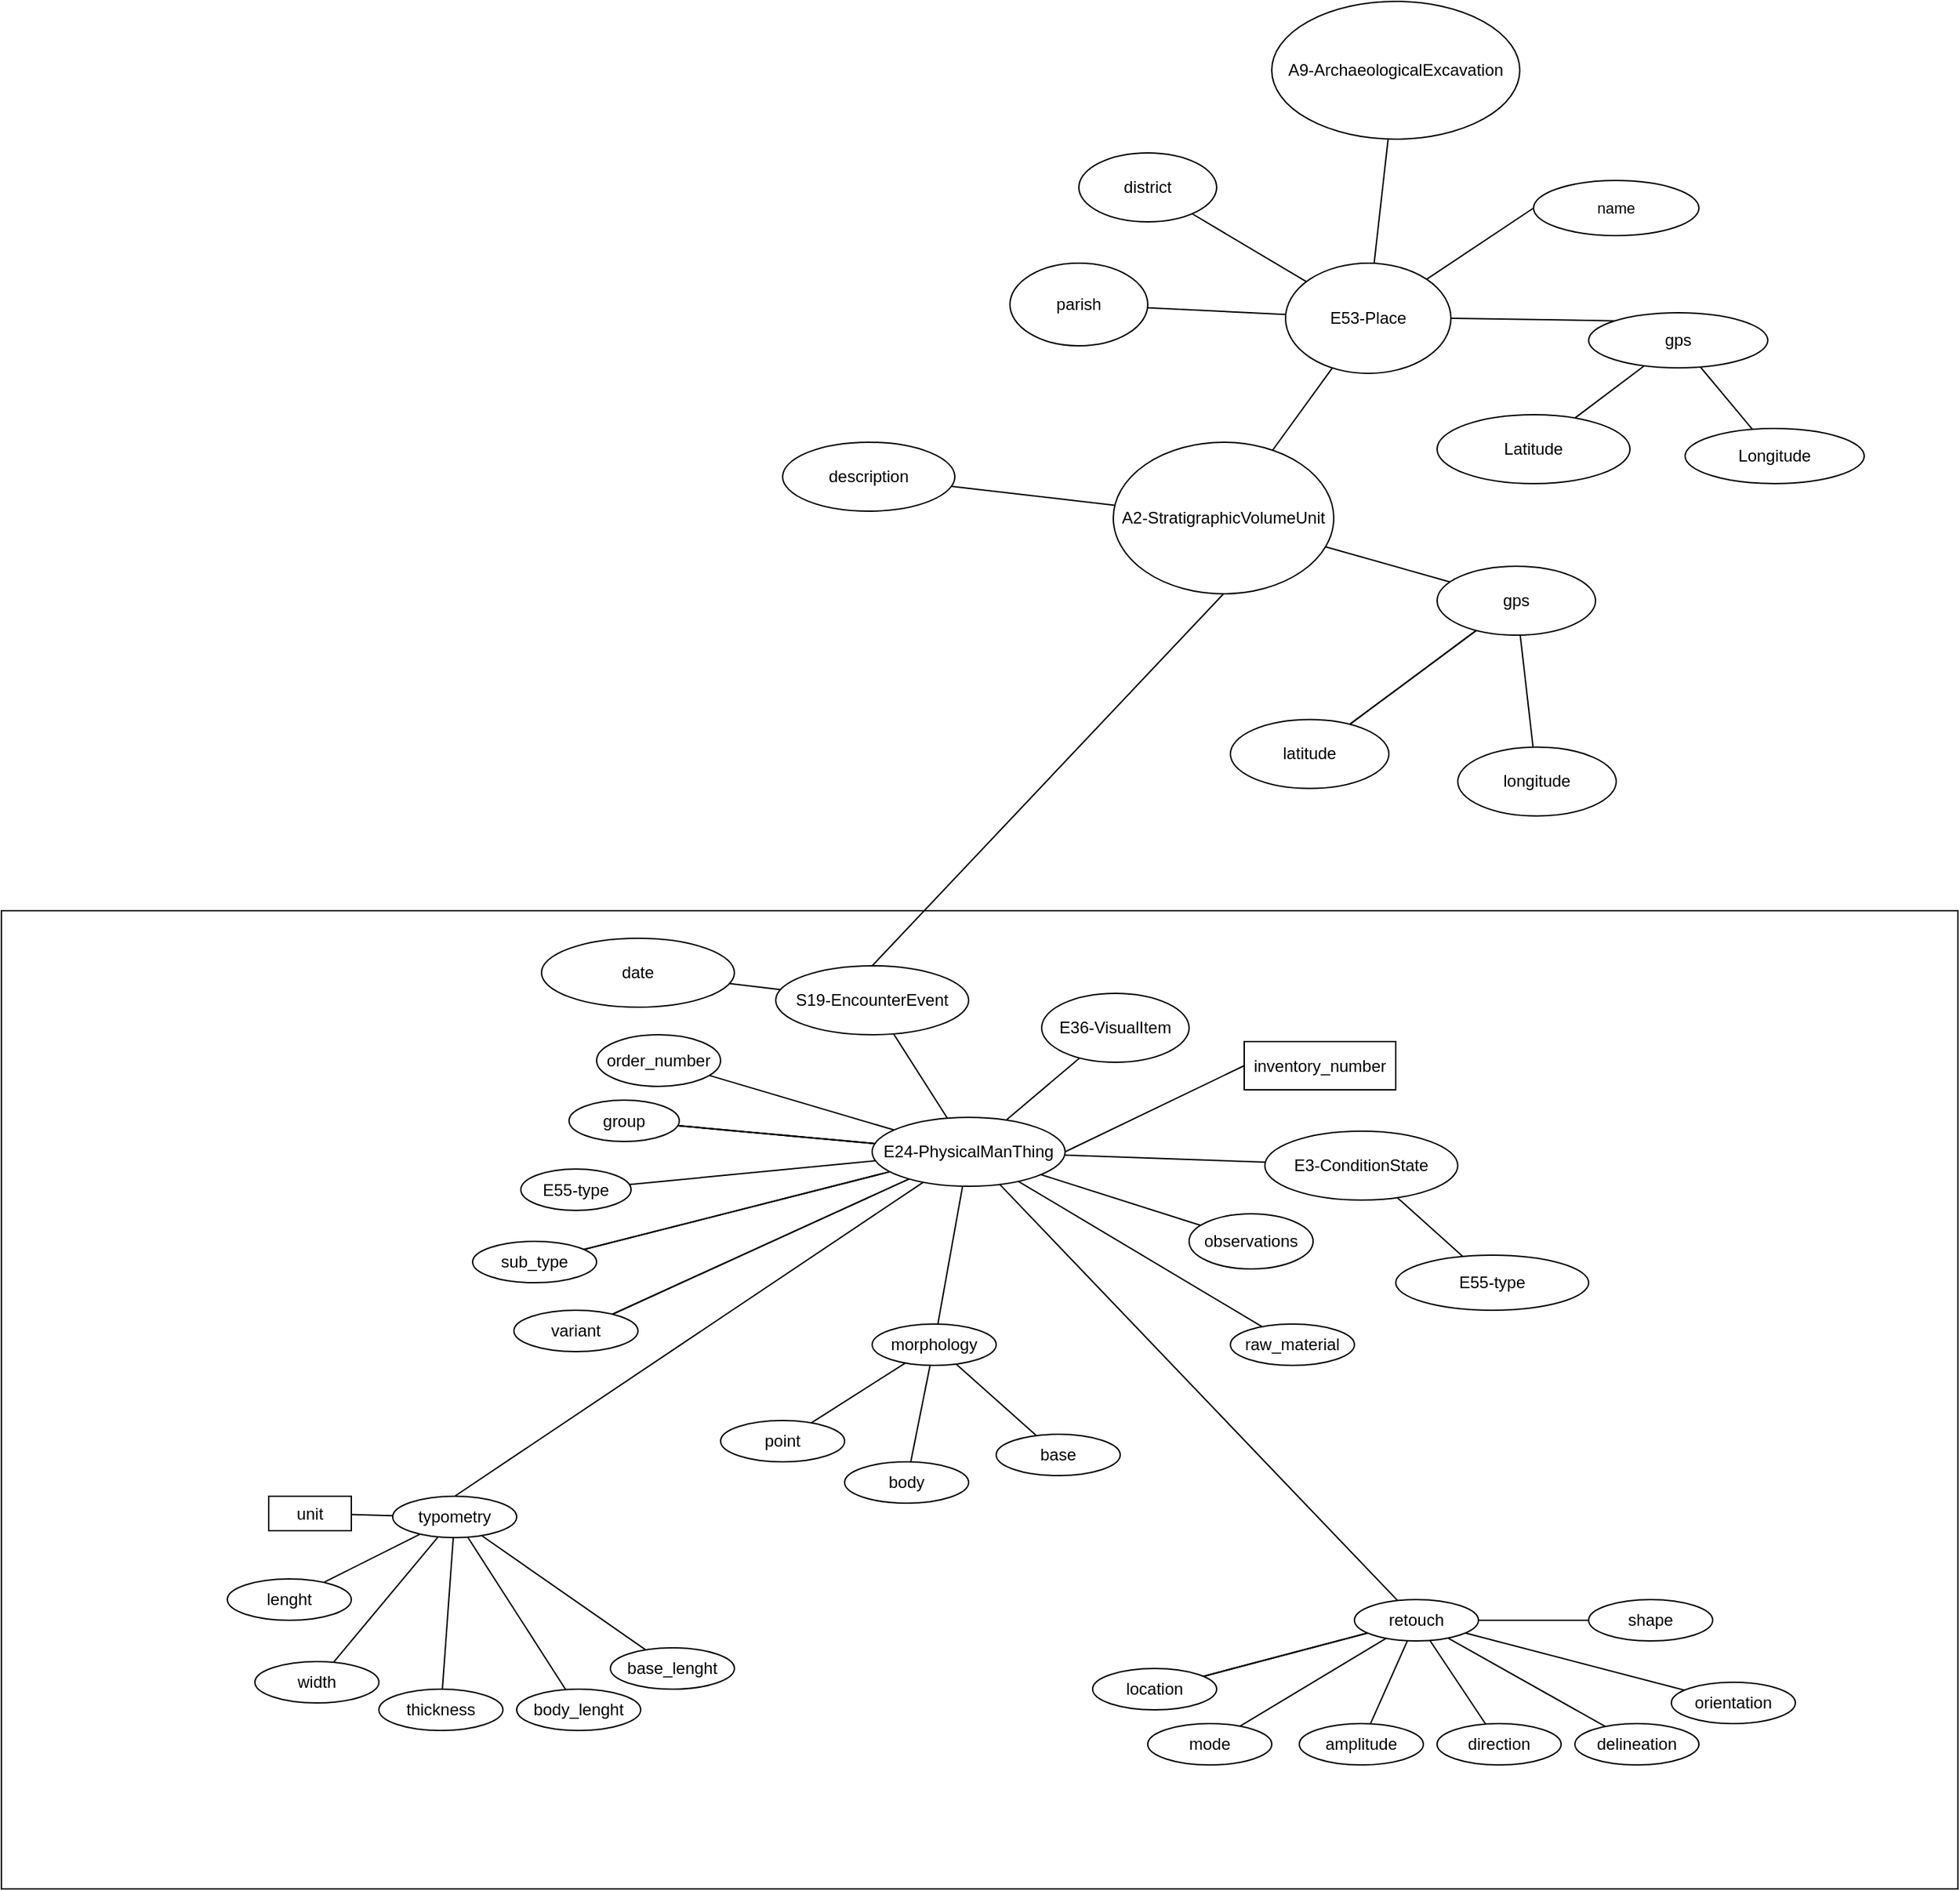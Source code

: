 <mxfile version="20.8.20" type="github"><diagram name="Page-1" id="HiLPwUK-q3b-1YVft8xq"><mxGraphModel dx="2381" dy="2003" grid="1" gridSize="10" guides="1" tooltips="1" connect="1" arrows="1" fold="1" page="1" pageScale="1" pageWidth="827" pageHeight="1169" math="0" shadow="0"><root><mxCell id="0"/><mxCell id="1" parent="0"/><mxCell id="mHstoLlG_onzl9FTiaF4-1" value="" style="rounded=0;whiteSpace=wrap;html=1;" parent="1" vertex="1"><mxGeometry x="-272" y="-300" width="1420" height="710" as="geometry"/></mxCell><mxCell id="E0TYv7SwkFv2pToRy3gI-8" value="" style="edgeStyle=none;shape=connector;rounded=0;orthogonalLoop=1;jettySize=auto;html=1;labelBackgroundColor=default;strokeColor=default;fontFamily=Helvetica;fontSize=11;fontColor=default;endArrow=none;" parent="1" source="E0TYv7SwkFv2pToRy3gI-1" target="E0TYv7SwkFv2pToRy3gI-7" edge="1"><mxGeometry relative="1" as="geometry"/></mxCell><mxCell id="E0TYv7SwkFv2pToRy3gI-10" value="" style="edgeStyle=none;shape=connector;rounded=0;orthogonalLoop=1;jettySize=auto;html=1;labelBackgroundColor=default;strokeColor=default;fontFamily=Helvetica;fontSize=11;fontColor=default;endArrow=none;" parent="1" source="E0TYv7SwkFv2pToRy3gI-1" target="E0TYv7SwkFv2pToRy3gI-9" edge="1"><mxGeometry relative="1" as="geometry"/></mxCell><mxCell id="E0TYv7SwkFv2pToRy3gI-11" value="" style="edgeStyle=none;shape=connector;rounded=0;orthogonalLoop=1;jettySize=auto;html=1;labelBackgroundColor=default;strokeColor=default;fontFamily=Helvetica;fontSize=11;fontColor=default;endArrow=none;" parent="1" source="E0TYv7SwkFv2pToRy3gI-1" target="E0TYv7SwkFv2pToRy3gI-9" edge="1"><mxGeometry relative="1" as="geometry"/></mxCell><mxCell id="E0TYv7SwkFv2pToRy3gI-12" value="" style="edgeStyle=none;shape=connector;rounded=0;orthogonalLoop=1;jettySize=auto;html=1;labelBackgroundColor=default;strokeColor=default;fontFamily=Helvetica;fontSize=11;fontColor=default;endArrow=none;" parent="1" source="E0TYv7SwkFv2pToRy3gI-1" target="E0TYv7SwkFv2pToRy3gI-9" edge="1"><mxGeometry relative="1" as="geometry"/></mxCell><mxCell id="E0TYv7SwkFv2pToRy3gI-14" value="" style="edgeStyle=none;shape=connector;rounded=0;orthogonalLoop=1;jettySize=auto;html=1;labelBackgroundColor=default;strokeColor=default;fontFamily=Helvetica;fontSize=11;fontColor=default;endArrow=none;" parent="1" source="E0TYv7SwkFv2pToRy3gI-1" target="E0TYv7SwkFv2pToRy3gI-13" edge="1"><mxGeometry relative="1" as="geometry"/></mxCell><mxCell id="E0TYv7SwkFv2pToRy3gI-16" value="" style="edgeStyle=none;shape=connector;rounded=0;orthogonalLoop=1;jettySize=auto;html=1;labelBackgroundColor=default;strokeColor=default;fontFamily=Helvetica;fontSize=11;fontColor=default;endArrow=none;" parent="1" source="E0TYv7SwkFv2pToRy3gI-1" target="E0TYv7SwkFv2pToRy3gI-15" edge="1"><mxGeometry relative="1" as="geometry"/></mxCell><mxCell id="E0TYv7SwkFv2pToRy3gI-17" value="" style="edgeStyle=none;shape=connector;rounded=0;orthogonalLoop=1;jettySize=auto;html=1;labelBackgroundColor=default;strokeColor=default;fontFamily=Helvetica;fontSize=11;fontColor=default;endArrow=none;" parent="1" source="E0TYv7SwkFv2pToRy3gI-1" target="E0TYv7SwkFv2pToRy3gI-15" edge="1"><mxGeometry relative="1" as="geometry"/></mxCell><mxCell id="E0TYv7SwkFv2pToRy3gI-24" value="" style="edgeStyle=none;shape=connector;rounded=0;orthogonalLoop=1;jettySize=auto;html=1;labelBackgroundColor=default;strokeColor=default;fontFamily=Helvetica;fontSize=11;fontColor=default;endArrow=none;" parent="1" source="E0TYv7SwkFv2pToRy3gI-1" target="E0TYv7SwkFv2pToRy3gI-22" edge="1"><mxGeometry relative="1" as="geometry"/></mxCell><mxCell id="E0TYv7SwkFv2pToRy3gI-25" value="" style="edgeStyle=none;shape=connector;rounded=0;orthogonalLoop=1;jettySize=auto;html=1;labelBackgroundColor=default;strokeColor=default;fontFamily=Helvetica;fontSize=11;fontColor=default;endArrow=none;" parent="1" source="E0TYv7SwkFv2pToRy3gI-1" target="E0TYv7SwkFv2pToRy3gI-22" edge="1"><mxGeometry relative="1" as="geometry"/></mxCell><mxCell id="E0TYv7SwkFv2pToRy3gI-27" value="" style="edgeStyle=none;shape=connector;rounded=0;orthogonalLoop=1;jettySize=auto;html=1;labelBackgroundColor=default;strokeColor=default;fontFamily=Helvetica;fontSize=11;fontColor=default;endArrow=none;" parent="1" source="E0TYv7SwkFv2pToRy3gI-1" target="E0TYv7SwkFv2pToRy3gI-26" edge="1"><mxGeometry relative="1" as="geometry"/></mxCell><mxCell id="E0TYv7SwkFv2pToRy3gI-73" value="" style="edgeStyle=none;shape=connector;rounded=0;orthogonalLoop=1;jettySize=auto;html=1;labelBackgroundColor=default;strokeColor=default;fontFamily=Helvetica;fontSize=11;fontColor=default;endArrow=none;" parent="1" source="E0TYv7SwkFv2pToRy3gI-1" target="E0TYv7SwkFv2pToRy3gI-72" edge="1"><mxGeometry relative="1" as="geometry"/></mxCell><mxCell id="E0TYv7SwkFv2pToRy3gI-75" value="" style="edgeStyle=none;shape=connector;rounded=0;orthogonalLoop=1;jettySize=auto;html=1;labelBackgroundColor=default;strokeColor=default;fontFamily=Helvetica;fontSize=11;fontColor=default;endArrow=none;" parent="1" source="E0TYv7SwkFv2pToRy3gI-1" target="E0TYv7SwkFv2pToRy3gI-74" edge="1"><mxGeometry relative="1" as="geometry"/></mxCell><mxCell id="mHstoLlG_onzl9FTiaF4-12" value="" style="edgeStyle=none;shape=connector;rounded=0;orthogonalLoop=1;jettySize=auto;html=1;labelBackgroundColor=default;strokeColor=default;fontFamily=Helvetica;fontSize=11;fontColor=default;endArrow=none;" parent="1" source="E0TYv7SwkFv2pToRy3gI-1" target="mHstoLlG_onzl9FTiaF4-11" edge="1"><mxGeometry relative="1" as="geometry"/></mxCell><mxCell id="mHstoLlG_onzl9FTiaF4-15" value="" style="edgeStyle=none;shape=connector;rounded=0;orthogonalLoop=1;jettySize=auto;html=1;labelBackgroundColor=default;strokeColor=default;fontFamily=Helvetica;fontSize=11;fontColor=default;endArrow=none;" parent="1" source="E0TYv7SwkFv2pToRy3gI-1" target="mHstoLlG_onzl9FTiaF4-14" edge="1"><mxGeometry relative="1" as="geometry"/></mxCell><mxCell id="E0TYv7SwkFv2pToRy3gI-1" value="E24-PhysicalManThing" style="ellipse;whiteSpace=wrap;html=1;" parent="1" vertex="1"><mxGeometry x="360" y="-150" width="140" height="50" as="geometry"/></mxCell><mxCell id="E0TYv7SwkFv2pToRy3gI-2" value="inventory_number" style="whiteSpace=wrap;html=1;" parent="1" vertex="1"><mxGeometry x="630" y="-205" width="110" height="35" as="geometry"/></mxCell><mxCell id="E0TYv7SwkFv2pToRy3gI-6" value="" style="endArrow=none;html=1;rounded=0;exitX=1;exitY=0.5;exitDx=0;exitDy=0;entryX=0;entryY=0.5;entryDx=0;entryDy=0;" parent="1" source="E0TYv7SwkFv2pToRy3gI-1" target="E0TYv7SwkFv2pToRy3gI-2" edge="1"><mxGeometry width="50" height="50" relative="1" as="geometry"><mxPoint x="500" y="-90" as="sourcePoint"/><mxPoint x="550" y="-140" as="targetPoint"/></mxGeometry></mxCell><mxCell id="E0TYv7SwkFv2pToRy3gI-7" value="order_number" style="ellipse;whiteSpace=wrap;html=1;" parent="1" vertex="1"><mxGeometry x="160" y="-210" width="90" height="37.5" as="geometry"/></mxCell><mxCell id="E0TYv7SwkFv2pToRy3gI-9" value="group" style="ellipse;whiteSpace=wrap;html=1;" parent="1" vertex="1"><mxGeometry x="140" y="-162.5" width="80" height="30" as="geometry"/></mxCell><mxCell id="E0TYv7SwkFv2pToRy3gI-13" value="E55-type" style="ellipse;whiteSpace=wrap;html=1;" parent="1" vertex="1"><mxGeometry x="105" y="-112.5" width="80" height="30" as="geometry"/></mxCell><mxCell id="E0TYv7SwkFv2pToRy3gI-15" value="sub_type" style="ellipse;whiteSpace=wrap;html=1;" parent="1" vertex="1"><mxGeometry x="70" y="-60" width="90" height="30" as="geometry"/></mxCell><mxCell id="E0TYv7SwkFv2pToRy3gI-20" style="edgeStyle=none;shape=connector;rounded=0;orthogonalLoop=1;jettySize=auto;html=1;exitX=0.5;exitY=1;exitDx=0;exitDy=0;labelBackgroundColor=default;strokeColor=default;fontFamily=Helvetica;fontSize=11;fontColor=default;endArrow=none;" parent="1" source="E0TYv7SwkFv2pToRy3gI-15" target="E0TYv7SwkFv2pToRy3gI-15" edge="1"><mxGeometry relative="1" as="geometry"/></mxCell><mxCell id="E0TYv7SwkFv2pToRy3gI-22" value="variant" style="ellipse;whiteSpace=wrap;html=1;direction=west;" parent="1" vertex="1"><mxGeometry x="100" y="-10" width="90" height="30" as="geometry"/></mxCell><mxCell id="E0TYv7SwkFv2pToRy3gI-31" value="" style="edgeStyle=none;shape=connector;rounded=0;orthogonalLoop=1;jettySize=auto;html=1;labelBackgroundColor=default;strokeColor=default;fontFamily=Helvetica;fontSize=11;fontColor=default;endArrow=none;entryX=0.5;entryY=0;entryDx=0;entryDy=0;" parent="1" source="E0TYv7SwkFv2pToRy3gI-1" target="E0TYv7SwkFv2pToRy3gI-28" edge="1"><mxGeometry relative="1" as="geometry"><mxPoint x="191.878" y="131.892" as="targetPoint"/></mxGeometry></mxCell><mxCell id="E0TYv7SwkFv2pToRy3gI-33" value="" style="edgeStyle=none;shape=connector;rounded=0;orthogonalLoop=1;jettySize=auto;html=1;labelBackgroundColor=default;strokeColor=default;fontFamily=Helvetica;fontSize=11;fontColor=default;endArrow=none;" parent="1" source="E0TYv7SwkFv2pToRy3gI-1" target="E0TYv7SwkFv2pToRy3gI-32" edge="1"><mxGeometry relative="1" as="geometry"/></mxCell><mxCell id="E0TYv7SwkFv2pToRy3gI-35" value="" style="edgeStyle=none;shape=connector;rounded=0;orthogonalLoop=1;jettySize=auto;html=1;labelBackgroundColor=default;strokeColor=default;fontFamily=Helvetica;fontSize=11;fontColor=default;endArrow=none;" parent="1" source="E0TYv7SwkFv2pToRy3gI-1" target="E0TYv7SwkFv2pToRy3gI-34" edge="1"><mxGeometry relative="1" as="geometry"/></mxCell><mxCell id="E0TYv7SwkFv2pToRy3gI-26" value="raw_material" style="ellipse;whiteSpace=wrap;html=1;" parent="1" vertex="1"><mxGeometry x="620" width="90" height="30" as="geometry"/></mxCell><mxCell id="E0TYv7SwkFv2pToRy3gI-37" value="" style="edgeStyle=none;shape=connector;rounded=0;orthogonalLoop=1;jettySize=auto;html=1;labelBackgroundColor=default;strokeColor=default;fontFamily=Helvetica;fontSize=11;fontColor=default;endArrow=none;" parent="1" source="E0TYv7SwkFv2pToRy3gI-28" target="E0TYv7SwkFv2pToRy3gI-36" edge="1"><mxGeometry relative="1" as="geometry"/></mxCell><mxCell id="E0TYv7SwkFv2pToRy3gI-39" value="" style="edgeStyle=none;shape=connector;rounded=0;orthogonalLoop=1;jettySize=auto;html=1;labelBackgroundColor=default;strokeColor=default;fontFamily=Helvetica;fontSize=11;fontColor=default;endArrow=none;" parent="1" source="E0TYv7SwkFv2pToRy3gI-28" target="E0TYv7SwkFv2pToRy3gI-38" edge="1"><mxGeometry relative="1" as="geometry"/></mxCell><mxCell id="E0TYv7SwkFv2pToRy3gI-41" value="" style="edgeStyle=none;shape=connector;rounded=0;orthogonalLoop=1;jettySize=auto;html=1;labelBackgroundColor=default;strokeColor=default;fontFamily=Helvetica;fontSize=11;fontColor=default;endArrow=none;" parent="1" source="E0TYv7SwkFv2pToRy3gI-28" target="E0TYv7SwkFv2pToRy3gI-40" edge="1"><mxGeometry relative="1" as="geometry"/></mxCell><mxCell id="E0TYv7SwkFv2pToRy3gI-43" value="" style="edgeStyle=none;shape=connector;rounded=0;orthogonalLoop=1;jettySize=auto;html=1;labelBackgroundColor=default;strokeColor=default;fontFamily=Helvetica;fontSize=11;fontColor=default;endArrow=none;" parent="1" source="E0TYv7SwkFv2pToRy3gI-28" target="E0TYv7SwkFv2pToRy3gI-42" edge="1"><mxGeometry relative="1" as="geometry"/></mxCell><mxCell id="E0TYv7SwkFv2pToRy3gI-46" value="" style="edgeStyle=none;shape=connector;rounded=0;orthogonalLoop=1;jettySize=auto;html=1;labelBackgroundColor=default;strokeColor=default;fontFamily=Helvetica;fontSize=11;fontColor=default;endArrow=none;" parent="1" source="E0TYv7SwkFv2pToRy3gI-28" target="E0TYv7SwkFv2pToRy3gI-45" edge="1"><mxGeometry relative="1" as="geometry"/></mxCell><mxCell id="E0TYv7SwkFv2pToRy3gI-48" value="" style="edgeStyle=none;shape=connector;rounded=0;orthogonalLoop=1;jettySize=auto;html=1;labelBackgroundColor=default;strokeColor=default;fontFamily=Helvetica;fontSize=11;fontColor=default;endArrow=none;" parent="1" source="E0TYv7SwkFv2pToRy3gI-28" target="E0TYv7SwkFv2pToRy3gI-47" edge="1"><mxGeometry relative="1" as="geometry"/></mxCell><mxCell id="E0TYv7SwkFv2pToRy3gI-28" value="typometry" style="ellipse;whiteSpace=wrap;html=1;" parent="1" vertex="1"><mxGeometry x="12" y="125" width="90" height="30" as="geometry"/></mxCell><mxCell id="E0TYv7SwkFv2pToRy3gI-50" value="" style="edgeStyle=none;shape=connector;rounded=0;orthogonalLoop=1;jettySize=auto;html=1;labelBackgroundColor=default;strokeColor=default;fontFamily=Helvetica;fontSize=11;fontColor=default;endArrow=none;" parent="1" source="E0TYv7SwkFv2pToRy3gI-32" target="E0TYv7SwkFv2pToRy3gI-49" edge="1"><mxGeometry relative="1" as="geometry"/></mxCell><mxCell id="E0TYv7SwkFv2pToRy3gI-52" value="" style="edgeStyle=none;shape=connector;rounded=0;orthogonalLoop=1;jettySize=auto;html=1;labelBackgroundColor=default;strokeColor=default;fontFamily=Helvetica;fontSize=11;fontColor=default;endArrow=none;" parent="1" source="E0TYv7SwkFv2pToRy3gI-32" target="E0TYv7SwkFv2pToRy3gI-51" edge="1"><mxGeometry relative="1" as="geometry"/></mxCell><mxCell id="E0TYv7SwkFv2pToRy3gI-54" value="" style="edgeStyle=none;shape=connector;rounded=0;orthogonalLoop=1;jettySize=auto;html=1;labelBackgroundColor=default;strokeColor=default;fontFamily=Helvetica;fontSize=11;fontColor=default;endArrow=none;" parent="1" source="E0TYv7SwkFv2pToRy3gI-32" target="E0TYv7SwkFv2pToRy3gI-53" edge="1"><mxGeometry relative="1" as="geometry"/></mxCell><mxCell id="E0TYv7SwkFv2pToRy3gI-32" value="morphology" style="ellipse;whiteSpace=wrap;html=1;" parent="1" vertex="1"><mxGeometry x="360" width="90" height="30" as="geometry"/></mxCell><mxCell id="E0TYv7SwkFv2pToRy3gI-56" value="" style="edgeStyle=none;shape=connector;rounded=0;orthogonalLoop=1;jettySize=auto;html=1;labelBackgroundColor=default;strokeColor=default;fontFamily=Helvetica;fontSize=11;fontColor=default;endArrow=none;" parent="1" source="E0TYv7SwkFv2pToRy3gI-34" target="E0TYv7SwkFv2pToRy3gI-55" edge="1"><mxGeometry relative="1" as="geometry"/></mxCell><mxCell id="E0TYv7SwkFv2pToRy3gI-58" value="" style="edgeStyle=none;shape=connector;rounded=0;orthogonalLoop=1;jettySize=auto;html=1;labelBackgroundColor=default;strokeColor=default;fontFamily=Helvetica;fontSize=11;fontColor=default;endArrow=none;" parent="1" source="E0TYv7SwkFv2pToRy3gI-34" target="E0TYv7SwkFv2pToRy3gI-57" edge="1"><mxGeometry relative="1" as="geometry"/></mxCell><mxCell id="E0TYv7SwkFv2pToRy3gI-60" value="" style="edgeStyle=none;shape=connector;rounded=0;orthogonalLoop=1;jettySize=auto;html=1;labelBackgroundColor=default;strokeColor=default;fontFamily=Helvetica;fontSize=11;fontColor=default;endArrow=none;" parent="1" source="E0TYv7SwkFv2pToRy3gI-34" target="E0TYv7SwkFv2pToRy3gI-59" edge="1"><mxGeometry relative="1" as="geometry"/></mxCell><mxCell id="E0TYv7SwkFv2pToRy3gI-62" value="" style="edgeStyle=none;shape=connector;rounded=0;orthogonalLoop=1;jettySize=auto;html=1;labelBackgroundColor=default;strokeColor=default;fontFamily=Helvetica;fontSize=11;fontColor=default;endArrow=none;" parent="1" source="E0TYv7SwkFv2pToRy3gI-34" target="E0TYv7SwkFv2pToRy3gI-61" edge="1"><mxGeometry relative="1" as="geometry"/></mxCell><mxCell id="E0TYv7SwkFv2pToRy3gI-64" value="" style="edgeStyle=none;shape=connector;rounded=0;orthogonalLoop=1;jettySize=auto;html=1;labelBackgroundColor=default;strokeColor=default;fontFamily=Helvetica;fontSize=11;fontColor=default;endArrow=none;" parent="1" source="E0TYv7SwkFv2pToRy3gI-34" target="E0TYv7SwkFv2pToRy3gI-63" edge="1"><mxGeometry relative="1" as="geometry"/></mxCell><mxCell id="E0TYv7SwkFv2pToRy3gI-66" value="" style="edgeStyle=none;shape=connector;rounded=0;orthogonalLoop=1;jettySize=auto;html=1;labelBackgroundColor=default;strokeColor=default;fontFamily=Helvetica;fontSize=11;fontColor=default;endArrow=none;" parent="1" source="E0TYv7SwkFv2pToRy3gI-34" target="E0TYv7SwkFv2pToRy3gI-65" edge="1"><mxGeometry relative="1" as="geometry"/></mxCell><mxCell id="E0TYv7SwkFv2pToRy3gI-67" value="" style="edgeStyle=none;shape=connector;rounded=0;orthogonalLoop=1;jettySize=auto;html=1;labelBackgroundColor=default;strokeColor=default;fontFamily=Helvetica;fontSize=11;fontColor=default;endArrow=none;" parent="1" source="E0TYv7SwkFv2pToRy3gI-34" target="E0TYv7SwkFv2pToRy3gI-65" edge="1"><mxGeometry relative="1" as="geometry"/></mxCell><mxCell id="E0TYv7SwkFv2pToRy3gI-69" value="" style="edgeStyle=none;shape=connector;rounded=0;orthogonalLoop=1;jettySize=auto;html=1;labelBackgroundColor=default;strokeColor=default;fontFamily=Helvetica;fontSize=11;fontColor=default;endArrow=none;" parent="1" source="E0TYv7SwkFv2pToRy3gI-34" target="E0TYv7SwkFv2pToRy3gI-68" edge="1"><mxGeometry relative="1" as="geometry"/></mxCell><mxCell id="E0TYv7SwkFv2pToRy3gI-34" value="retouch" style="ellipse;whiteSpace=wrap;html=1;" parent="1" vertex="1"><mxGeometry x="710" y="200" width="90" height="30" as="geometry"/></mxCell><mxCell id="E0TYv7SwkFv2pToRy3gI-36" value="unit" style="whiteSpace=wrap;html=1;" parent="1" vertex="1"><mxGeometry x="-78" y="125" width="60" height="25" as="geometry"/></mxCell><mxCell id="E0TYv7SwkFv2pToRy3gI-38" value="lenght" style="ellipse;whiteSpace=wrap;html=1;" parent="1" vertex="1"><mxGeometry x="-108" y="185" width="90" height="30" as="geometry"/></mxCell><mxCell id="E0TYv7SwkFv2pToRy3gI-40" value="width" style="ellipse;whiteSpace=wrap;html=1;" parent="1" vertex="1"><mxGeometry x="-88" y="245" width="90" height="30" as="geometry"/></mxCell><mxCell id="E0TYv7SwkFv2pToRy3gI-42" value="thickness" style="ellipse;whiteSpace=wrap;html=1;" parent="1" vertex="1"><mxGeometry x="2" y="265" width="90" height="30" as="geometry"/></mxCell><mxCell id="E0TYv7SwkFv2pToRy3gI-45" value="body_lenght" style="ellipse;whiteSpace=wrap;html=1;" parent="1" vertex="1"><mxGeometry x="102" y="265" width="90" height="30" as="geometry"/></mxCell><mxCell id="E0TYv7SwkFv2pToRy3gI-47" value="base_lenght" style="ellipse;whiteSpace=wrap;html=1;" parent="1" vertex="1"><mxGeometry x="170" y="235" width="90" height="30" as="geometry"/></mxCell><mxCell id="E0TYv7SwkFv2pToRy3gI-49" value="point" style="ellipse;whiteSpace=wrap;html=1;" parent="1" vertex="1"><mxGeometry x="250" y="70" width="90" height="30" as="geometry"/></mxCell><mxCell id="E0TYv7SwkFv2pToRy3gI-51" value="body" style="ellipse;whiteSpace=wrap;html=1;" parent="1" vertex="1"><mxGeometry x="340" y="100" width="90" height="30" as="geometry"/></mxCell><mxCell id="E0TYv7SwkFv2pToRy3gI-53" value="base" style="ellipse;whiteSpace=wrap;html=1;" parent="1" vertex="1"><mxGeometry x="450" y="80" width="90" height="30" as="geometry"/></mxCell><mxCell id="E0TYv7SwkFv2pToRy3gI-55" value="mode" style="ellipse;whiteSpace=wrap;html=1;" parent="1" vertex="1"><mxGeometry x="560" y="290" width="90" height="30" as="geometry"/></mxCell><mxCell id="E0TYv7SwkFv2pToRy3gI-57" value="amplitude" style="ellipse;whiteSpace=wrap;html=1;" parent="1" vertex="1"><mxGeometry x="670" y="290" width="90" height="30" as="geometry"/></mxCell><mxCell id="E0TYv7SwkFv2pToRy3gI-59" value="direction" style="ellipse;whiteSpace=wrap;html=1;" parent="1" vertex="1"><mxGeometry x="770" y="290" width="90" height="30" as="geometry"/></mxCell><mxCell id="E0TYv7SwkFv2pToRy3gI-61" value="delineation" style="ellipse;whiteSpace=wrap;html=1;" parent="1" vertex="1"><mxGeometry x="870" y="290" width="90" height="30" as="geometry"/></mxCell><mxCell id="E0TYv7SwkFv2pToRy3gI-63" value="orientation" style="ellipse;whiteSpace=wrap;html=1;" parent="1" vertex="1"><mxGeometry x="940" y="260" width="90" height="30" as="geometry"/></mxCell><mxCell id="E0TYv7SwkFv2pToRy3gI-65" value="location" style="ellipse;whiteSpace=wrap;html=1;" parent="1" vertex="1"><mxGeometry x="520" y="250" width="90" height="30" as="geometry"/></mxCell><mxCell id="E0TYv7SwkFv2pToRy3gI-68" value="shape" style="ellipse;whiteSpace=wrap;html=1;" parent="1" vertex="1"><mxGeometry x="880" y="200" width="90" height="30" as="geometry"/></mxCell><mxCell id="E0TYv7SwkFv2pToRy3gI-72" value="observations" style="ellipse;whiteSpace=wrap;html=1;" parent="1" vertex="1"><mxGeometry x="590" y="-80" width="90" height="40" as="geometry"/></mxCell><mxCell id="E0TYv7SwkFv2pToRy3gI-74" value="E36-VisualItem" style="ellipse;whiteSpace=wrap;html=1;" parent="1" vertex="1"><mxGeometry x="483" y="-240" width="107" height="50" as="geometry"/></mxCell><mxCell id="mHstoLlG_onzl9FTiaF4-6" value="" style="edgeStyle=none;shape=connector;rounded=0;orthogonalLoop=1;jettySize=auto;html=1;labelBackgroundColor=default;strokeColor=default;fontFamily=Helvetica;fontSize=11;fontColor=default;endArrow=none;" parent="1" source="mHstoLlG_onzl9FTiaF4-3" target="mHstoLlG_onzl9FTiaF4-5" edge="1"><mxGeometry relative="1" as="geometry"/></mxCell><mxCell id="mBoAaKRu9YmpbrXUxLtj-4" value="" style="edgeStyle=none;shape=connector;rounded=0;orthogonalLoop=1;jettySize=auto;html=1;labelBackgroundColor=default;strokeColor=default;fontFamily=Helvetica;fontSize=11;fontColor=default;endArrow=none;" edge="1" parent="1" source="mHstoLlG_onzl9FTiaF4-2" target="mBoAaKRu9YmpbrXUxLtj-3"><mxGeometry relative="1" as="geometry"/></mxCell><mxCell id="mBoAaKRu9YmpbrXUxLtj-6" value="" style="edgeStyle=none;shape=connector;rounded=0;orthogonalLoop=1;jettySize=auto;html=1;labelBackgroundColor=default;strokeColor=default;fontFamily=Helvetica;fontSize=11;fontColor=default;endArrow=none;" edge="1" parent="1" source="mHstoLlG_onzl9FTiaF4-2" target="mBoAaKRu9YmpbrXUxLtj-5"><mxGeometry relative="1" as="geometry"/></mxCell><mxCell id="mBoAaKRu9YmpbrXUxLtj-8" value="" style="edgeStyle=none;shape=connector;rounded=0;orthogonalLoop=1;jettySize=auto;html=1;labelBackgroundColor=default;strokeColor=default;fontFamily=Helvetica;fontSize=11;fontColor=default;endArrow=none;" edge="1" parent="1" source="mHstoLlG_onzl9FTiaF4-2" target="mBoAaKRu9YmpbrXUxLtj-7"><mxGeometry relative="1" as="geometry"/></mxCell><mxCell id="mBoAaKRu9YmpbrXUxLtj-14" value="" style="edgeStyle=none;shape=connector;rounded=0;orthogonalLoop=1;jettySize=auto;html=1;labelBackgroundColor=default;strokeColor=default;fontFamily=Helvetica;fontSize=11;fontColor=default;endArrow=none;" edge="1" parent="1" source="mHstoLlG_onzl9FTiaF4-2" target="mBoAaKRu9YmpbrXUxLtj-13"><mxGeometry relative="1" as="geometry"/></mxCell><mxCell id="mHstoLlG_onzl9FTiaF4-2" value="E53-Place" style="ellipse;whiteSpace=wrap;html=1;" parent="1" vertex="1"><mxGeometry x="660" y="-770" width="120" height="80" as="geometry"/></mxCell><mxCell id="mBoAaKRu9YmpbrXUxLtj-10" value="" style="edgeStyle=none;shape=connector;rounded=0;orthogonalLoop=1;jettySize=auto;html=1;labelBackgroundColor=default;strokeColor=default;fontFamily=Helvetica;fontSize=11;fontColor=default;endArrow=none;" edge="1" parent="1" source="mHstoLlG_onzl9FTiaF4-3" target="mBoAaKRu9YmpbrXUxLtj-9"><mxGeometry relative="1" as="geometry"/></mxCell><mxCell id="mHstoLlG_onzl9FTiaF4-3" value="gps" style="ellipse;whiteSpace=wrap;html=1;" parent="1" vertex="1"><mxGeometry x="880" y="-734" width="130" height="40" as="geometry"/></mxCell><mxCell id="mHstoLlG_onzl9FTiaF4-5" value="Latitude" style="ellipse;whiteSpace=wrap;html=1;" parent="1" vertex="1"><mxGeometry x="770" y="-660" width="140" height="50" as="geometry"/></mxCell><mxCell id="mHstoLlG_onzl9FTiaF4-7" value="" style="edgeStyle=none;shape=connector;rounded=0;orthogonalLoop=1;jettySize=auto;html=1;labelBackgroundColor=default;strokeColor=default;fontFamily=Helvetica;fontSize=11;fontColor=default;endArrow=none;entryX=0;entryY=0;entryDx=0;entryDy=0;exitX=1;exitY=0.5;exitDx=0;exitDy=0;" parent="1" source="mHstoLlG_onzl9FTiaF4-2" target="mHstoLlG_onzl9FTiaF4-3" edge="1"><mxGeometry relative="1" as="geometry"><mxPoint x="800.002" y="-660.002" as="sourcePoint"/><mxPoint x="887.198" y="-624.249" as="targetPoint"/></mxGeometry></mxCell><mxCell id="mHstoLlG_onzl9FTiaF4-8" value="name" style="ellipse;whiteSpace=wrap;html=1;fontFamily=Helvetica;fontSize=11;fontColor=default;" parent="1" vertex="1"><mxGeometry x="840" y="-830" width="120" height="40" as="geometry"/></mxCell><mxCell id="mHstoLlG_onzl9FTiaF4-9" value="" style="edgeStyle=none;shape=connector;rounded=0;orthogonalLoop=1;jettySize=auto;html=1;labelBackgroundColor=default;strokeColor=default;fontFamily=Helvetica;fontSize=11;fontColor=default;endArrow=none;entryX=0;entryY=0.5;entryDx=0;entryDy=0;exitX=1;exitY=0;exitDx=0;exitDy=0;" parent="1" source="mHstoLlG_onzl9FTiaF4-2" target="mHstoLlG_onzl9FTiaF4-8" edge="1"><mxGeometry relative="1" as="geometry"><mxPoint x="767.802" y="-680.002" as="sourcePoint"/><mxPoint x="854.998" y="-644.249" as="targetPoint"/></mxGeometry></mxCell><mxCell id="mBoAaKRu9YmpbrXUxLtj-12" value="" style="edgeStyle=none;shape=connector;rounded=0;orthogonalLoop=1;jettySize=auto;html=1;labelBackgroundColor=default;strokeColor=default;fontFamily=Helvetica;fontSize=11;fontColor=default;endArrow=none;" edge="1" parent="1" source="mHstoLlG_onzl9FTiaF4-11" target="mBoAaKRu9YmpbrXUxLtj-11"><mxGeometry relative="1" as="geometry"/></mxCell><mxCell id="mHstoLlG_onzl9FTiaF4-11" value="S19-EncounterEvent" style="ellipse;whiteSpace=wrap;html=1;" parent="1" vertex="1"><mxGeometry x="290" y="-260" width="140" height="50" as="geometry"/></mxCell><mxCell id="mHstoLlG_onzl9FTiaF4-17" value="" style="edgeStyle=none;shape=connector;rounded=0;orthogonalLoop=1;jettySize=auto;html=1;labelBackgroundColor=default;strokeColor=default;fontFamily=Helvetica;fontSize=11;fontColor=default;endArrow=none;" parent="1" source="mHstoLlG_onzl9FTiaF4-14" target="mHstoLlG_onzl9FTiaF4-16" edge="1"><mxGeometry relative="1" as="geometry"/></mxCell><mxCell id="mHstoLlG_onzl9FTiaF4-14" value="E3-ConditionState" style="ellipse;whiteSpace=wrap;html=1;" parent="1" vertex="1"><mxGeometry x="645" y="-140" width="140" height="50" as="geometry"/></mxCell><mxCell id="mHstoLlG_onzl9FTiaF4-16" value="E55-type" style="ellipse;whiteSpace=wrap;html=1;" parent="1" vertex="1"><mxGeometry x="740" y="-50" width="140" height="40" as="geometry"/></mxCell><mxCell id="mBoAaKRu9YmpbrXUxLtj-3" value="A9-ArchaeologicalExcavation" style="ellipse;whiteSpace=wrap;html=1;" vertex="1" parent="1"><mxGeometry x="650" y="-960" width="180" height="100" as="geometry"/></mxCell><mxCell id="mBoAaKRu9YmpbrXUxLtj-5" value="district" style="ellipse;whiteSpace=wrap;html=1;" vertex="1" parent="1"><mxGeometry x="510" y="-850" width="100" height="50" as="geometry"/></mxCell><mxCell id="mBoAaKRu9YmpbrXUxLtj-7" value="parish" style="ellipse;whiteSpace=wrap;html=1;" vertex="1" parent="1"><mxGeometry x="460" y="-770" width="100" height="60" as="geometry"/></mxCell><mxCell id="mBoAaKRu9YmpbrXUxLtj-9" value="Longitude" style="ellipse;whiteSpace=wrap;html=1;" vertex="1" parent="1"><mxGeometry x="950" y="-650" width="130" height="40" as="geometry"/></mxCell><mxCell id="mBoAaKRu9YmpbrXUxLtj-11" value="date" style="ellipse;whiteSpace=wrap;html=1;" vertex="1" parent="1"><mxGeometry x="120" y="-280" width="140" height="50" as="geometry"/></mxCell><mxCell id="mBoAaKRu9YmpbrXUxLtj-18" value="" style="edgeStyle=none;shape=connector;rounded=0;orthogonalLoop=1;jettySize=auto;html=1;labelBackgroundColor=default;strokeColor=default;fontFamily=Helvetica;fontSize=11;fontColor=default;endArrow=none;" edge="1" parent="1" source="mBoAaKRu9YmpbrXUxLtj-13" target="mBoAaKRu9YmpbrXUxLtj-17"><mxGeometry relative="1" as="geometry"/></mxCell><mxCell id="mBoAaKRu9YmpbrXUxLtj-27" style="edgeStyle=none;shape=connector;rounded=0;orthogonalLoop=1;jettySize=auto;html=1;exitX=0.5;exitY=1;exitDx=0;exitDy=0;entryX=0.5;entryY=0;entryDx=0;entryDy=0;labelBackgroundColor=default;strokeColor=default;fontFamily=Helvetica;fontSize=11;fontColor=default;endArrow=none;" edge="1" parent="1" source="mBoAaKRu9YmpbrXUxLtj-13" target="mHstoLlG_onzl9FTiaF4-11"><mxGeometry relative="1" as="geometry"/></mxCell><mxCell id="mBoAaKRu9YmpbrXUxLtj-13" value="A2-StratigraphicVolumeUnit" style="ellipse;whiteSpace=wrap;html=1;" vertex="1" parent="1"><mxGeometry x="535" y="-640" width="160" height="110" as="geometry"/></mxCell><mxCell id="mBoAaKRu9YmpbrXUxLtj-17" value="description" style="ellipse;whiteSpace=wrap;html=1;" vertex="1" parent="1"><mxGeometry x="295" y="-640" width="125" height="50" as="geometry"/></mxCell><mxCell id="mBoAaKRu9YmpbrXUxLtj-22" value="" style="edgeStyle=none;shape=connector;rounded=0;orthogonalLoop=1;jettySize=auto;html=1;labelBackgroundColor=default;strokeColor=default;fontFamily=Helvetica;fontSize=11;fontColor=default;endArrow=none;" edge="1" parent="1" source="mBoAaKRu9YmpbrXUxLtj-19" target="mBoAaKRu9YmpbrXUxLtj-21"><mxGeometry relative="1" as="geometry"/></mxCell><mxCell id="mBoAaKRu9YmpbrXUxLtj-23" value="" style="edgeStyle=none;shape=connector;rounded=0;orthogonalLoop=1;jettySize=auto;html=1;labelBackgroundColor=default;strokeColor=default;fontFamily=Helvetica;fontSize=11;fontColor=default;endArrow=none;" edge="1" parent="1" source="mBoAaKRu9YmpbrXUxLtj-19" target="mBoAaKRu9YmpbrXUxLtj-13"><mxGeometry relative="1" as="geometry"><mxPoint x="942.899" y="-529.94" as="targetPoint"/></mxGeometry></mxCell><mxCell id="mBoAaKRu9YmpbrXUxLtj-24" value="" style="edgeStyle=none;shape=connector;rounded=0;orthogonalLoop=1;jettySize=auto;html=1;labelBackgroundColor=default;strokeColor=default;fontFamily=Helvetica;fontSize=11;fontColor=default;endArrow=none;" edge="1" parent="1" source="mBoAaKRu9YmpbrXUxLtj-19" target="mBoAaKRu9YmpbrXUxLtj-21"><mxGeometry relative="1" as="geometry"/></mxCell><mxCell id="mBoAaKRu9YmpbrXUxLtj-26" value="" style="edgeStyle=none;shape=connector;rounded=0;orthogonalLoop=1;jettySize=auto;html=1;labelBackgroundColor=default;strokeColor=default;fontFamily=Helvetica;fontSize=11;fontColor=default;endArrow=none;" edge="1" parent="1" source="mBoAaKRu9YmpbrXUxLtj-19" target="mBoAaKRu9YmpbrXUxLtj-25"><mxGeometry relative="1" as="geometry"/></mxCell><mxCell id="mBoAaKRu9YmpbrXUxLtj-19" value="gps" style="ellipse;whiteSpace=wrap;html=1;" vertex="1" parent="1"><mxGeometry x="770" y="-550" width="115" height="50" as="geometry"/></mxCell><mxCell id="mBoAaKRu9YmpbrXUxLtj-21" value="latitude" style="ellipse;whiteSpace=wrap;html=1;" vertex="1" parent="1"><mxGeometry x="620" y="-438.77" width="115" height="50" as="geometry"/></mxCell><mxCell id="mBoAaKRu9YmpbrXUxLtj-25" value="longitude" style="ellipse;whiteSpace=wrap;html=1;" vertex="1" parent="1"><mxGeometry x="785" y="-418.77" width="115" height="50" as="geometry"/></mxCell></root></mxGraphModel></diagram></mxfile>